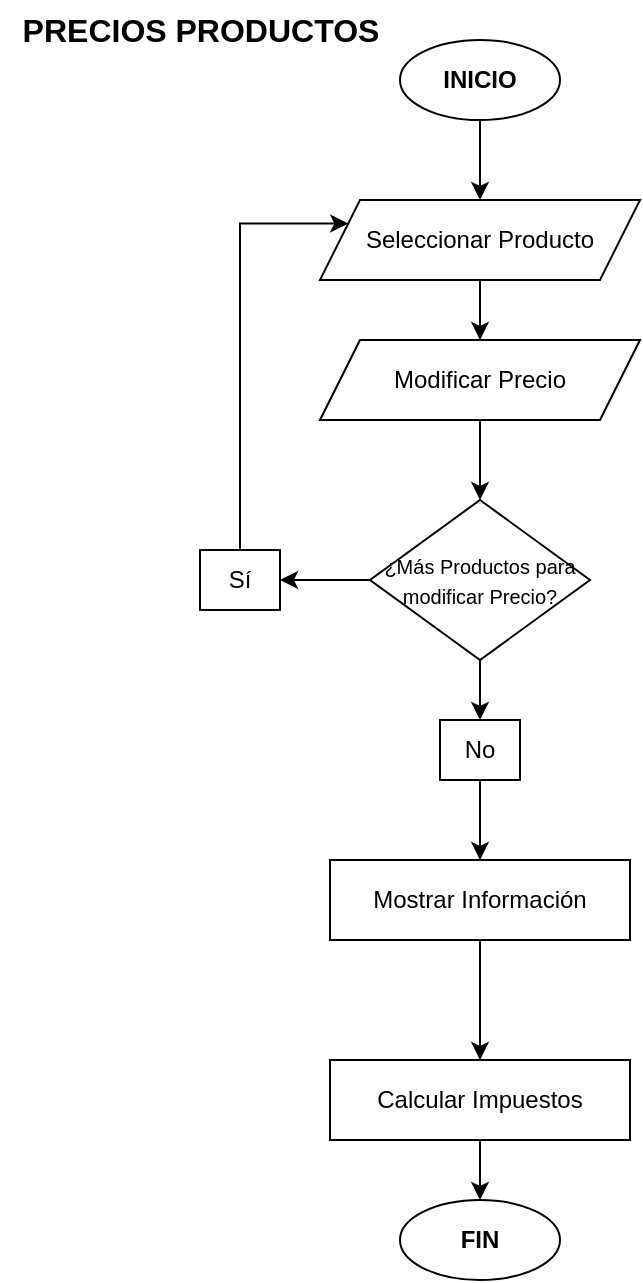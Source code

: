 <mxfile version="24.0.0" type="github">
  <diagram id="C5RBs43oDa-KdzZeNtuy" name="Page-1">
    <mxGraphModel dx="832" dy="447" grid="1" gridSize="10" guides="1" tooltips="1" connect="1" arrows="1" fold="1" page="1" pageScale="1" pageWidth="827" pageHeight="1169" background="none" math="0" shadow="0">
      <root>
        <mxCell id="WIyWlLk6GJQsqaUBKTNV-0" />
        <mxCell id="WIyWlLk6GJQsqaUBKTNV-1" parent="WIyWlLk6GJQsqaUBKTNV-0" />
        <mxCell id="WuzCzDK2jLKwMSGD9dU1-18" style="edgeStyle=orthogonalEdgeStyle;rounded=0;orthogonalLoop=1;jettySize=auto;html=1;exitX=0.5;exitY=0;exitDx=0;exitDy=0;entryX=0;entryY=0.25;entryDx=0;entryDy=0;" parent="WIyWlLk6GJQsqaUBKTNV-1" source="WuzCzDK2jLKwMSGD9dU1-0" target="WuzCzDK2jLKwMSGD9dU1-6" edge="1">
          <mxGeometry relative="1" as="geometry">
            <mxPoint x="290" y="160" as="targetPoint" />
            <Array as="points">
              <mxPoint x="290" y="182" />
            </Array>
          </mxGeometry>
        </mxCell>
        <mxCell id="WuzCzDK2jLKwMSGD9dU1-0" value="Sí" style="rounded=0;whiteSpace=wrap;html=1;" parent="WIyWlLk6GJQsqaUBKTNV-1" vertex="1">
          <mxGeometry x="270" y="345" width="40" height="30" as="geometry" />
        </mxCell>
        <mxCell id="WuzCzDK2jLKwMSGD9dU1-23" style="edgeStyle=orthogonalEdgeStyle;rounded=0;orthogonalLoop=1;jettySize=auto;html=1;exitX=0.5;exitY=1;exitDx=0;exitDy=0;entryX=0.5;entryY=0;entryDx=0;entryDy=0;" parent="WIyWlLk6GJQsqaUBKTNV-1" source="WuzCzDK2jLKwMSGD9dU1-1" target="WuzCzDK2jLKwMSGD9dU1-3" edge="1">
          <mxGeometry relative="1" as="geometry" />
        </mxCell>
        <mxCell id="WuzCzDK2jLKwMSGD9dU1-1" value="Mostrar Información" style="rounded=0;whiteSpace=wrap;html=1;" parent="WIyWlLk6GJQsqaUBKTNV-1" vertex="1">
          <mxGeometry x="335" y="500" width="150" height="40" as="geometry" />
        </mxCell>
        <mxCell id="WuzCzDK2jLKwMSGD9dU1-24" style="edgeStyle=orthogonalEdgeStyle;rounded=0;orthogonalLoop=1;jettySize=auto;html=1;exitX=0.5;exitY=1;exitDx=0;exitDy=0;entryX=0.5;entryY=0;entryDx=0;entryDy=0;" parent="WIyWlLk6GJQsqaUBKTNV-1" source="WuzCzDK2jLKwMSGD9dU1-3" edge="1">
          <mxGeometry relative="1" as="geometry">
            <mxPoint x="410" y="670" as="targetPoint" />
          </mxGeometry>
        </mxCell>
        <mxCell id="WuzCzDK2jLKwMSGD9dU1-3" value="Calcular Impuestos" style="rounded=0;whiteSpace=wrap;html=1;" parent="WIyWlLk6GJQsqaUBKTNV-1" vertex="1">
          <mxGeometry x="335" y="600" width="150" height="40" as="geometry" />
        </mxCell>
        <mxCell id="79LE2j4KPR2pl7b9odM7-0" style="edgeStyle=orthogonalEdgeStyle;rounded=0;orthogonalLoop=1;jettySize=auto;html=1;exitX=0.5;exitY=1;exitDx=0;exitDy=0;entryX=0.5;entryY=0;entryDx=0;entryDy=0;" edge="1" parent="WIyWlLk6GJQsqaUBKTNV-1" source="WuzCzDK2jLKwMSGD9dU1-4" target="WuzCzDK2jLKwMSGD9dU1-15">
          <mxGeometry relative="1" as="geometry" />
        </mxCell>
        <mxCell id="WuzCzDK2jLKwMSGD9dU1-4" value="Modificar Precio" style="shape=parallelogram;perimeter=parallelogramPerimeter;whiteSpace=wrap;html=1;fixedSize=1;" parent="WIyWlLk6GJQsqaUBKTNV-1" vertex="1">
          <mxGeometry x="330" y="240" width="160" height="40" as="geometry" />
        </mxCell>
        <mxCell id="WuzCzDK2jLKwMSGD9dU1-13" style="edgeStyle=orthogonalEdgeStyle;rounded=0;orthogonalLoop=1;jettySize=auto;html=1;exitX=0.5;exitY=1;exitDx=0;exitDy=0;entryX=0.5;entryY=0;entryDx=0;entryDy=0;" parent="WIyWlLk6GJQsqaUBKTNV-1" source="WuzCzDK2jLKwMSGD9dU1-6" target="WuzCzDK2jLKwMSGD9dU1-4" edge="1">
          <mxGeometry relative="1" as="geometry" />
        </mxCell>
        <mxCell id="WuzCzDK2jLKwMSGD9dU1-6" value="Seleccionar Producto" style="shape=parallelogram;perimeter=parallelogramPerimeter;whiteSpace=wrap;html=1;fixedSize=1;" parent="WIyWlLk6GJQsqaUBKTNV-1" vertex="1">
          <mxGeometry x="330" y="170" width="160" height="40" as="geometry" />
        </mxCell>
        <mxCell id="WuzCzDK2jLKwMSGD9dU1-7" value="&lt;span style=&quot;font-size: 16px;&quot;&gt;&lt;b&gt;PRECIOS PRODUCTOS&lt;/b&gt;&lt;/span&gt;" style="text;html=1;align=center;verticalAlign=middle;resizable=0;points=[];autosize=1;strokeColor=none;fillColor=none;" parent="WIyWlLk6GJQsqaUBKTNV-1" vertex="1">
          <mxGeometry x="170" y="70" width="200" height="30" as="geometry" />
        </mxCell>
        <mxCell id="WuzCzDK2jLKwMSGD9dU1-12" style="edgeStyle=orthogonalEdgeStyle;rounded=0;orthogonalLoop=1;jettySize=auto;html=1;exitX=0.5;exitY=1;exitDx=0;exitDy=0;entryX=0.5;entryY=0;entryDx=0;entryDy=0;" parent="WIyWlLk6GJQsqaUBKTNV-1" source="WuzCzDK2jLKwMSGD9dU1-8" target="WuzCzDK2jLKwMSGD9dU1-6" edge="1">
          <mxGeometry relative="1" as="geometry" />
        </mxCell>
        <mxCell id="WuzCzDK2jLKwMSGD9dU1-8" value="&lt;b&gt;INICIO&lt;/b&gt;" style="ellipse;whiteSpace=wrap;html=1;" parent="WIyWlLk6GJQsqaUBKTNV-1" vertex="1">
          <mxGeometry x="370" y="90" width="80" height="40" as="geometry" />
        </mxCell>
        <mxCell id="WuzCzDK2jLKwMSGD9dU1-9" value="&lt;b&gt;FIN&lt;/b&gt;" style="ellipse;whiteSpace=wrap;html=1;" parent="WIyWlLk6GJQsqaUBKTNV-1" vertex="1">
          <mxGeometry x="370" y="670" width="80" height="40" as="geometry" />
        </mxCell>
        <mxCell id="WuzCzDK2jLKwMSGD9dU1-17" style="edgeStyle=orthogonalEdgeStyle;rounded=0;orthogonalLoop=1;jettySize=auto;html=1;exitX=0;exitY=0.5;exitDx=0;exitDy=0;" parent="WIyWlLk6GJQsqaUBKTNV-1" source="WuzCzDK2jLKwMSGD9dU1-15" target="WuzCzDK2jLKwMSGD9dU1-0" edge="1">
          <mxGeometry relative="1" as="geometry" />
        </mxCell>
        <mxCell id="WuzCzDK2jLKwMSGD9dU1-20" style="edgeStyle=orthogonalEdgeStyle;rounded=0;orthogonalLoop=1;jettySize=auto;html=1;exitX=0.5;exitY=1;exitDx=0;exitDy=0;entryX=0.5;entryY=0;entryDx=0;entryDy=0;" parent="WIyWlLk6GJQsqaUBKTNV-1" source="WuzCzDK2jLKwMSGD9dU1-15" target="WuzCzDK2jLKwMSGD9dU1-19" edge="1">
          <mxGeometry relative="1" as="geometry" />
        </mxCell>
        <mxCell id="WuzCzDK2jLKwMSGD9dU1-15" value="&lt;font style=&quot;font-size: 10px;&quot;&gt;¿Más Productos para modificar Precio?&lt;/font&gt;" style="rhombus;whiteSpace=wrap;html=1;" parent="WIyWlLk6GJQsqaUBKTNV-1" vertex="1">
          <mxGeometry x="355" y="320" width="110" height="80" as="geometry" />
        </mxCell>
        <mxCell id="WuzCzDK2jLKwMSGD9dU1-22" style="edgeStyle=orthogonalEdgeStyle;rounded=0;orthogonalLoop=1;jettySize=auto;html=1;exitX=0.5;exitY=1;exitDx=0;exitDy=0;entryX=0.5;entryY=0;entryDx=0;entryDy=0;" parent="WIyWlLk6GJQsqaUBKTNV-1" source="WuzCzDK2jLKwMSGD9dU1-19" target="WuzCzDK2jLKwMSGD9dU1-1" edge="1">
          <mxGeometry relative="1" as="geometry" />
        </mxCell>
        <mxCell id="WuzCzDK2jLKwMSGD9dU1-19" value="No" style="rounded=0;whiteSpace=wrap;html=1;" parent="WIyWlLk6GJQsqaUBKTNV-1" vertex="1">
          <mxGeometry x="390" y="430" width="40" height="30" as="geometry" />
        </mxCell>
      </root>
    </mxGraphModel>
  </diagram>
</mxfile>

